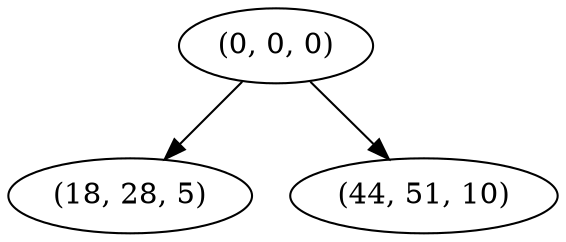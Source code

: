 digraph tree {
    "(0, 0, 0)";
    "(18, 28, 5)";
    "(44, 51, 10)";
    "(0, 0, 0)" -> "(18, 28, 5)";
    "(0, 0, 0)" -> "(44, 51, 10)";
}
